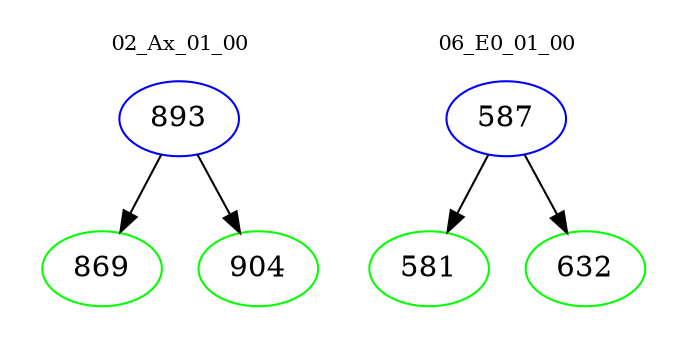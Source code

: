 digraph{
subgraph cluster_0 {
color = white
label = "02_Ax_01_00";
fontsize=10;
T0_893 [label="893", color="blue"]
T0_893 -> T0_869 [color="black"]
T0_869 [label="869", color="green"]
T0_893 -> T0_904 [color="black"]
T0_904 [label="904", color="green"]
}
subgraph cluster_1 {
color = white
label = "06_E0_01_00";
fontsize=10;
T1_587 [label="587", color="blue"]
T1_587 -> T1_581 [color="black"]
T1_581 [label="581", color="green"]
T1_587 -> T1_632 [color="black"]
T1_632 [label="632", color="green"]
}
}
